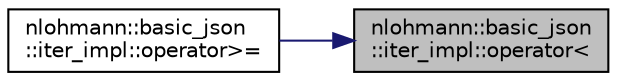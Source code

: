 digraph "nlohmann::basic_json::iter_impl::operator&lt;"
{
 // LATEX_PDF_SIZE
  edge [fontname="Helvetica",fontsize="10",labelfontname="Helvetica",labelfontsize="10"];
  node [fontname="Helvetica",fontsize="10",shape=record];
  rankdir="RL";
  Node35 [label="nlohmann::basic_json\l::iter_impl::operator\<",height=0.2,width=0.4,color="black", fillcolor="grey75", style="filled", fontcolor="black",tooltip="comparison: smaller"];
  Node35 -> Node36 [dir="back",color="midnightblue",fontsize="10",style="solid",fontname="Helvetica"];
  Node36 [label="nlohmann::basic_json\l::iter_impl::operator\>=",height=0.2,width=0.4,color="black", fillcolor="white", style="filled",URL="$classnlohmann_1_1basic__json_1_1iter__impl.html#a53a239bddcbd557f335d275c806535c1",tooltip="comparison: greater than or equal"];
}
